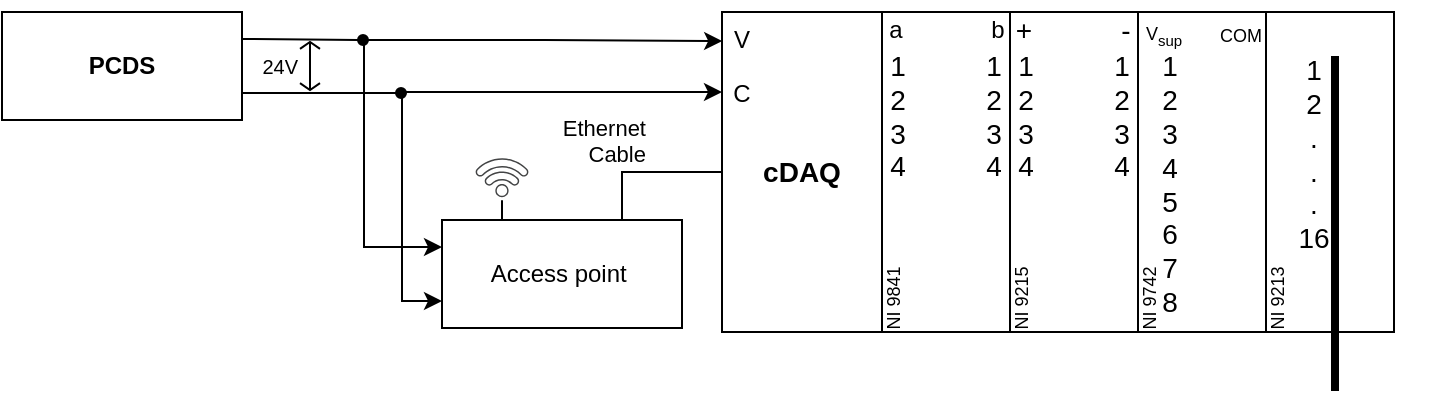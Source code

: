<mxfile version="20.6.2" type="github">
  <diagram id="OHAgsnlhURnVh-o_5aFd" name="Page-1">
    <mxGraphModel dx="487" dy="237" grid="1" gridSize="10" guides="1" tooltips="1" connect="1" arrows="1" fold="1" page="1" pageScale="1" pageWidth="1169" pageHeight="827" math="0" shadow="0">
      <root>
        <mxCell id="0" />
        <mxCell id="1" parent="0" />
        <mxCell id="W_sDVHE6St3SvDxYg9yA-47" style="edgeStyle=none;rounded=0;orthogonalLoop=1;jettySize=auto;html=1;exitX=1;exitY=0.25;exitDx=0;exitDy=0;entryX=0;entryY=0.5;entryDx=0;entryDy=0;strokeColor=#000000;endArrow=none;endFill=0;" edge="1" parent="1" source="W_sDVHE6St3SvDxYg9yA-23" target="W_sDVHE6St3SvDxYg9yA-34">
          <mxGeometry relative="1" as="geometry" />
        </mxCell>
        <mxCell id="W_sDVHE6St3SvDxYg9yA-23" value="&lt;b&gt;PCDS&lt;/b&gt;" style="rounded=0;whiteSpace=wrap;html=1;" vertex="1" parent="1">
          <mxGeometry x="160" y="296" width="120" height="54" as="geometry" />
        </mxCell>
        <mxCell id="W_sDVHE6St3SvDxYg9yA-24" style="edgeStyle=orthogonalEdgeStyle;rounded=0;orthogonalLoop=1;jettySize=auto;html=1;exitX=0;exitY=0.25;exitDx=0;exitDy=0;endArrow=none;endFill=0;startArrow=classic;startFill=1;" edge="1" parent="1" source="W_sDVHE6St3SvDxYg9yA-25">
          <mxGeometry relative="1" as="geometry">
            <mxPoint x="360" y="336" as="targetPoint" />
            <mxPoint x="380" y="395" as="sourcePoint" />
          </mxGeometry>
        </mxCell>
        <mxCell id="W_sDVHE6St3SvDxYg9yA-60" value="Ethernet&lt;br&gt;Cable" style="edgeStyle=elbowEdgeStyle;rounded=0;orthogonalLoop=1;jettySize=auto;html=1;exitX=0;exitY=0.5;exitDx=0;exitDy=0;entryX=0.75;entryY=0;entryDx=0;entryDy=0;endArrow=none;endFill=0;labelPosition=left;verticalLabelPosition=top;align=right;verticalAlign=bottom;" edge="1" parent="1" source="W_sDVHE6St3SvDxYg9yA-25" target="W_sDVHE6St3SvDxYg9yA-40">
          <mxGeometry relative="1" as="geometry">
            <Array as="points">
              <mxPoint x="470" y="390" />
            </Array>
          </mxGeometry>
        </mxCell>
        <mxCell id="W_sDVHE6St3SvDxYg9yA-33" value="" style="edgeStyle=elbowEdgeStyle;rounded=0;orthogonalLoop=1;jettySize=auto;html=1;exitX=1;exitY=0.75;exitDx=0;exitDy=0;endArrow=none;endFill=1;entryX=0;entryY=0.5;entryDx=0;entryDy=0;" edge="1" parent="1" target="W_sDVHE6St3SvDxYg9yA-35" source="W_sDVHE6St3SvDxYg9yA-23">
          <mxGeometry relative="1" as="geometry">
            <mxPoint x="356.257" y="335.937" as="targetPoint" />
            <mxPoint x="310" y="336.0" as="sourcePoint" />
            <Array as="points" />
          </mxGeometry>
        </mxCell>
        <mxCell id="W_sDVHE6St3SvDxYg9yA-56" style="edgeStyle=orthogonalEdgeStyle;rounded=0;orthogonalLoop=1;jettySize=auto;html=1;exitX=1;exitY=0.5;exitDx=0;exitDy=0;entryX=0.001;entryY=0.091;entryDx=0;entryDy=0;entryPerimeter=0;" edge="1" parent="1" source="W_sDVHE6St3SvDxYg9yA-34" target="W_sDVHE6St3SvDxYg9yA-25">
          <mxGeometry relative="1" as="geometry" />
        </mxCell>
        <mxCell id="W_sDVHE6St3SvDxYg9yA-34" value="" style="ellipse;whiteSpace=wrap;html=1;fillColor=#000000;aspect=fixed;" vertex="1" parent="1">
          <mxGeometry x="338" y="307.5" width="5" height="5" as="geometry" />
        </mxCell>
        <mxCell id="W_sDVHE6St3SvDxYg9yA-35" value="" style="ellipse;whiteSpace=wrap;html=1;fillColor=#000000;aspect=fixed;" vertex="1" parent="1">
          <mxGeometry x="357" y="334" width="5" height="5" as="geometry" />
        </mxCell>
        <mxCell id="W_sDVHE6St3SvDxYg9yA-18" value="24V" style="labelPosition=left;align=right;shape=mxgraph.electrical.signal_sources.voltage;shadow=0;dashed=0;strokeWidth=1;fontSize=10;html=1;direction=west;flipV=0;flipH=1;verticalLabelPosition=middle;verticalAlign=middle;" vertex="1" parent="1">
          <mxGeometry x="309" y="311" width="10" height="24" as="geometry" />
        </mxCell>
        <mxCell id="W_sDVHE6St3SvDxYg9yA-42" style="edgeStyle=orthogonalEdgeStyle;rounded=0;orthogonalLoop=1;jettySize=auto;html=1;exitX=1;exitY=0.5;exitDx=0;exitDy=0;entryX=0;entryY=0.25;entryDx=0;entryDy=0;" edge="1" parent="1" source="W_sDVHE6St3SvDxYg9yA-34" target="W_sDVHE6St3SvDxYg9yA-40">
          <mxGeometry relative="1" as="geometry">
            <Array as="points">
              <mxPoint x="341" y="310" />
              <mxPoint x="341" y="414" />
            </Array>
          </mxGeometry>
        </mxCell>
        <mxCell id="W_sDVHE6St3SvDxYg9yA-43" style="edgeStyle=orthogonalEdgeStyle;rounded=0;orthogonalLoop=1;jettySize=auto;html=1;exitX=1;exitY=0.5;exitDx=0;exitDy=0;entryX=0;entryY=0.75;entryDx=0;entryDy=0;" edge="1" parent="1" source="W_sDVHE6St3SvDxYg9yA-35" target="W_sDVHE6St3SvDxYg9yA-40">
          <mxGeometry relative="1" as="geometry">
            <Array as="points">
              <mxPoint x="360" y="337" />
              <mxPoint x="360" y="441" />
            </Array>
          </mxGeometry>
        </mxCell>
        <mxCell id="W_sDVHE6St3SvDxYg9yA-58" style="edgeStyle=none;rounded=0;orthogonalLoop=1;jettySize=auto;html=1;exitX=0.25;exitY=0;exitDx=0;exitDy=0;endArrow=none;endFill=0;" edge="1" parent="1" source="W_sDVHE6St3SvDxYg9yA-40" target="W_sDVHE6St3SvDxYg9yA-45">
          <mxGeometry relative="1" as="geometry" />
        </mxCell>
        <mxCell id="W_sDVHE6St3SvDxYg9yA-40" value="Access point&amp;nbsp;" style="rounded=0;whiteSpace=wrap;html=1;" vertex="1" parent="1">
          <mxGeometry x="380" y="400" width="120" height="54" as="geometry" />
        </mxCell>
        <mxCell id="W_sDVHE6St3SvDxYg9yA-45" value="" style="sketch=0;pointerEvents=1;shadow=0;dashed=0;html=1;strokeColor=none;fillColor=#434445;aspect=fixed;labelPosition=center;verticalLabelPosition=bottom;verticalAlign=top;align=center;outlineConnect=0;shape=mxgraph.vvd.wi_fi;rotation=315;points=[[0.5,1,0,0,2]];" vertex="1" parent="1">
          <mxGeometry x="400" y="366" width="20" height="20" as="geometry" />
        </mxCell>
        <mxCell id="W_sDVHE6St3SvDxYg9yA-57" style="edgeStyle=none;rounded=0;orthogonalLoop=1;jettySize=auto;html=1;exitX=0.25;exitY=0;exitDx=0;exitDy=0;" edge="1" parent="1" source="W_sDVHE6St3SvDxYg9yA-40" target="W_sDVHE6St3SvDxYg9yA-40">
          <mxGeometry relative="1" as="geometry" />
        </mxCell>
        <mxCell id="W_sDVHE6St3SvDxYg9yA-63" value="" style="group" vertex="1" connectable="0" parent="1">
          <mxGeometry x="500" y="295" width="100" height="161" as="geometry" />
        </mxCell>
        <mxCell id="W_sDVHE6St3SvDxYg9yA-25" value="&lt;span style=&quot;font-size: 14px;&quot;&gt;&lt;b&gt;cDAQ&lt;/b&gt;&lt;/span&gt;" style="rounded=0;whiteSpace=wrap;html=1;labelPosition=center;verticalLabelPosition=middle;align=center;verticalAlign=middle;" vertex="1" parent="W_sDVHE6St3SvDxYg9yA-63">
          <mxGeometry x="20" y="1" width="80" height="160" as="geometry" />
        </mxCell>
        <mxCell id="W_sDVHE6St3SvDxYg9yA-61" value="V" style="text;html=1;strokeColor=none;fillColor=none;align=center;verticalAlign=middle;whiteSpace=wrap;rounded=0;" vertex="1" parent="W_sDVHE6St3SvDxYg9yA-63">
          <mxGeometry width="60" height="30" as="geometry" />
        </mxCell>
        <mxCell id="W_sDVHE6St3SvDxYg9yA-62" value="C" style="text;html=1;strokeColor=none;fillColor=none;align=center;verticalAlign=middle;whiteSpace=wrap;rounded=0;" vertex="1" parent="W_sDVHE6St3SvDxYg9yA-63">
          <mxGeometry y="27" width="60" height="30" as="geometry" />
        </mxCell>
        <mxCell id="W_sDVHE6St3SvDxYg9yA-157" value="" style="group" vertex="1" connectable="0" parent="1">
          <mxGeometry x="584" y="290" width="291" height="195" as="geometry" />
        </mxCell>
        <mxCell id="W_sDVHE6St3SvDxYg9yA-132" value="" style="group" vertex="1" connectable="0" parent="W_sDVHE6St3SvDxYg9yA-157">
          <mxGeometry x="64" width="99" height="166" as="geometry" />
        </mxCell>
        <mxCell id="W_sDVHE6St3SvDxYg9yA-133" value="" style="group" vertex="1" connectable="0" parent="W_sDVHE6St3SvDxYg9yA-132">
          <mxGeometry width="99" height="166" as="geometry" />
        </mxCell>
        <mxCell id="W_sDVHE6St3SvDxYg9yA-134" value="" style="group" vertex="1" connectable="0" parent="W_sDVHE6St3SvDxYg9yA-133">
          <mxGeometry y="5" width="99" height="161" as="geometry" />
        </mxCell>
        <mxCell id="W_sDVHE6St3SvDxYg9yA-135" value="" style="rounded=0;whiteSpace=wrap;html=1;labelPosition=center;verticalLabelPosition=middle;align=center;verticalAlign=middle;fillColor=none;" vertex="1" parent="W_sDVHE6St3SvDxYg9yA-134">
          <mxGeometry x="16" y="1" width="64" height="160" as="geometry" />
        </mxCell>
        <mxCell id="W_sDVHE6St3SvDxYg9yA-136" value="" style="group" vertex="1" connectable="0" parent="W_sDVHE6St3SvDxYg9yA-134">
          <mxGeometry x="-1" y="-5" width="98" height="75" as="geometry" />
        </mxCell>
        <mxCell id="W_sDVHE6St3SvDxYg9yA-137" value="&lt;font style=&quot;&quot;&gt;&lt;span style=&quot;font-size: 14px;&quot;&gt;1&lt;/span&gt;&lt;br&gt;&lt;span style=&quot;font-size: 14px;&quot;&gt;2&lt;/span&gt;&lt;br&gt;&lt;span style=&quot;font-size: 14px;&quot;&gt;3&lt;/span&gt;&lt;br&gt;&lt;div style=&quot;text-align: left;&quot;&gt;&lt;span style=&quot;font-size: 14px;&quot;&gt;4&lt;/span&gt;&lt;/div&gt;&lt;/font&gt;" style="text;html=1;strokeColor=none;fillColor=none;align=center;verticalAlign=middle;whiteSpace=wrap;rounded=0;" vertex="1" parent="W_sDVHE6St3SvDxYg9yA-136">
          <mxGeometry x="1" y="43" width="48" height="30" as="geometry" />
        </mxCell>
        <mxCell id="W_sDVHE6St3SvDxYg9yA-138" value="&lt;font style=&quot;font-size: 14px;&quot;&gt;+&lt;/font&gt;" style="text;html=1;strokeColor=none;fillColor=none;align=center;verticalAlign=middle;whiteSpace=wrap;rounded=0;" vertex="1" parent="W_sDVHE6St3SvDxYg9yA-136">
          <mxGeometry width="48" height="30" as="geometry" />
        </mxCell>
        <mxCell id="W_sDVHE6St3SvDxYg9yA-139" value="&lt;font style=&quot;font-size: 14px;&quot;&gt;1&lt;br&gt;2&lt;br&gt;3&lt;br&gt;4&lt;/font&gt;" style="text;html=1;strokeColor=none;fillColor=none;align=center;verticalAlign=middle;whiteSpace=wrap;rounded=0;" vertex="1" parent="W_sDVHE6St3SvDxYg9yA-136">
          <mxGeometry x="49" y="43" width="48" height="30" as="geometry" />
        </mxCell>
        <mxCell id="W_sDVHE6St3SvDxYg9yA-140" style="edgeStyle=elbowEdgeStyle;rounded=0;orthogonalLoop=1;jettySize=auto;html=1;exitX=0.75;exitY=0;exitDx=0;exitDy=0;fontSize=14;fontColor=none;endArrow=none;endFill=0;" edge="1" parent="W_sDVHE6St3SvDxYg9yA-136" source="W_sDVHE6St3SvDxYg9yA-137" target="W_sDVHE6St3SvDxYg9yA-137">
          <mxGeometry relative="1" as="geometry" />
        </mxCell>
        <mxCell id="W_sDVHE6St3SvDxYg9yA-141" value="&lt;font style=&quot;font-size: 9px;&quot;&gt;NI 9215&lt;/font&gt;" style="text;html=1;strokeColor=none;fillColor=none;align=center;verticalAlign=top;whiteSpace=wrap;rounded=0;fontSize=12;fontColor=none;rotation=270;flipV=1;flipH=1;direction=west;horizontal=1;textDirection=ltr;" vertex="1" parent="W_sDVHE6St3SvDxYg9yA-134">
          <mxGeometry x="-8" y="129" width="60" height="30" as="geometry" />
        </mxCell>
        <mxCell id="W_sDVHE6St3SvDxYg9yA-142" value="&lt;font style=&quot;font-size: 14px;&quot;&gt;-&lt;/font&gt;" style="text;html=1;strokeColor=none;fillColor=none;align=center;verticalAlign=middle;whiteSpace=wrap;rounded=0;" vertex="1" parent="W_sDVHE6St3SvDxYg9yA-133">
          <mxGeometry x="50" width="48" height="30" as="geometry" />
        </mxCell>
        <mxCell id="W_sDVHE6St3SvDxYg9yA-143" value="" style="group" vertex="1" connectable="0" parent="W_sDVHE6St3SvDxYg9yA-157">
          <mxGeometry x="192" width="99" height="195" as="geometry" />
        </mxCell>
        <mxCell id="W_sDVHE6St3SvDxYg9yA-144" value="" style="group" vertex="1" connectable="0" parent="W_sDVHE6St3SvDxYg9yA-143">
          <mxGeometry width="99" height="195" as="geometry" />
        </mxCell>
        <mxCell id="W_sDVHE6St3SvDxYg9yA-145" value="" style="group" vertex="1" connectable="0" parent="W_sDVHE6St3SvDxYg9yA-144">
          <mxGeometry y="5" width="99" height="190" as="geometry" />
        </mxCell>
        <mxCell id="W_sDVHE6St3SvDxYg9yA-152" value="&lt;font style=&quot;font-size: 9px;&quot;&gt;NI 9213&lt;/font&gt;" style="text;html=1;strokeColor=none;fillColor=none;align=center;verticalAlign=top;whiteSpace=wrap;rounded=0;fontSize=12;fontColor=none;rotation=270;flipV=1;flipH=1;direction=west;horizontal=1;textDirection=ltr;" vertex="1" parent="W_sDVHE6St3SvDxYg9yA-145">
          <mxGeometry x="-8" y="129" width="60" height="30" as="geometry" />
        </mxCell>
        <mxCell id="W_sDVHE6St3SvDxYg9yA-154" value="&lt;font style=&quot;font-size: 14px;&quot;&gt;1&lt;br&gt;2&lt;br&gt;.&lt;br&gt;.&lt;br&gt;.&lt;br&gt;16&lt;br&gt;&lt;/font&gt;" style="text;html=1;strokeColor=none;fillColor=none;align=center;verticalAlign=middle;whiteSpace=wrap;rounded=0;" vertex="1" parent="W_sDVHE6St3SvDxYg9yA-145">
          <mxGeometry x="16" y="56.5" width="48" height="30" as="geometry" />
        </mxCell>
        <mxCell id="W_sDVHE6St3SvDxYg9yA-156" value="" style="group" vertex="1" connectable="0" parent="W_sDVHE6St3SvDxYg9yA-145">
          <mxGeometry x="16" y="1" width="64" height="189" as="geometry" />
        </mxCell>
        <mxCell id="W_sDVHE6St3SvDxYg9yA-146" value="" style="rounded=0;whiteSpace=wrap;html=1;labelPosition=center;verticalLabelPosition=middle;align=center;verticalAlign=middle;fillColor=none;" vertex="1" parent="W_sDVHE6St3SvDxYg9yA-156">
          <mxGeometry width="64" height="160" as="geometry" />
        </mxCell>
        <mxCell id="W_sDVHE6St3SvDxYg9yA-155" value="" style="rounded=0;whiteSpace=wrap;html=1;fontSize=14;fontColor=none;fillColor=#000000;gradientColor=none;" vertex="1" parent="W_sDVHE6St3SvDxYg9yA-156">
          <mxGeometry x="33" y="22.5" width="3" height="166.5" as="geometry" />
        </mxCell>
        <mxCell id="W_sDVHE6St3SvDxYg9yA-102" value="" style="group" vertex="1" connectable="0" parent="W_sDVHE6St3SvDxYg9yA-157">
          <mxGeometry width="99" height="166" as="geometry" />
        </mxCell>
        <mxCell id="W_sDVHE6St3SvDxYg9yA-130" value="" style="group" vertex="1" connectable="0" parent="W_sDVHE6St3SvDxYg9yA-102">
          <mxGeometry width="99" height="166" as="geometry" />
        </mxCell>
        <mxCell id="W_sDVHE6St3SvDxYg9yA-103" value="" style="group" vertex="1" connectable="0" parent="W_sDVHE6St3SvDxYg9yA-130">
          <mxGeometry y="5" width="99" height="161" as="geometry" />
        </mxCell>
        <mxCell id="W_sDVHE6St3SvDxYg9yA-104" value="" style="rounded=0;whiteSpace=wrap;html=1;labelPosition=center;verticalLabelPosition=middle;align=center;verticalAlign=middle;fillColor=none;" vertex="1" parent="W_sDVHE6St3SvDxYg9yA-103">
          <mxGeometry x="16" y="1" width="64" height="160" as="geometry" />
        </mxCell>
        <mxCell id="W_sDVHE6St3SvDxYg9yA-105" value="" style="group" vertex="1" connectable="0" parent="W_sDVHE6St3SvDxYg9yA-103">
          <mxGeometry x="-1" y="-5" width="98" height="75" as="geometry" />
        </mxCell>
        <mxCell id="W_sDVHE6St3SvDxYg9yA-106" value="&lt;font style=&quot;&quot;&gt;&lt;span style=&quot;font-size: 14px;&quot;&gt;1&lt;/span&gt;&lt;br&gt;&lt;span style=&quot;font-size: 14px;&quot;&gt;2&lt;/span&gt;&lt;br&gt;&lt;span style=&quot;font-size: 14px;&quot;&gt;3&lt;/span&gt;&lt;br&gt;&lt;div style=&quot;text-align: left;&quot;&gt;&lt;span style=&quot;font-size: 14px;&quot;&gt;4&lt;/span&gt;&lt;/div&gt;&lt;/font&gt;" style="text;html=1;strokeColor=none;fillColor=none;align=center;verticalAlign=middle;whiteSpace=wrap;rounded=0;" vertex="1" parent="W_sDVHE6St3SvDxYg9yA-105">
          <mxGeometry x="1" y="43" width="48" height="30" as="geometry" />
        </mxCell>
        <mxCell id="W_sDVHE6St3SvDxYg9yA-107" value="a" style="text;html=1;strokeColor=none;fillColor=none;align=center;verticalAlign=middle;whiteSpace=wrap;rounded=0;" vertex="1" parent="W_sDVHE6St3SvDxYg9yA-105">
          <mxGeometry width="48" height="30" as="geometry" />
        </mxCell>
        <mxCell id="W_sDVHE6St3SvDxYg9yA-108" value="&lt;font style=&quot;font-size: 14px;&quot;&gt;1&lt;br&gt;2&lt;br&gt;3&lt;br&gt;4&lt;/font&gt;" style="text;html=1;strokeColor=none;fillColor=none;align=center;verticalAlign=middle;whiteSpace=wrap;rounded=0;" vertex="1" parent="W_sDVHE6St3SvDxYg9yA-105">
          <mxGeometry x="49" y="43" width="48" height="30" as="geometry" />
        </mxCell>
        <mxCell id="W_sDVHE6St3SvDxYg9yA-109" style="edgeStyle=elbowEdgeStyle;rounded=0;orthogonalLoop=1;jettySize=auto;html=1;exitX=0.75;exitY=0;exitDx=0;exitDy=0;fontSize=14;fontColor=none;endArrow=none;endFill=0;" edge="1" parent="W_sDVHE6St3SvDxYg9yA-105" source="W_sDVHE6St3SvDxYg9yA-106" target="W_sDVHE6St3SvDxYg9yA-106">
          <mxGeometry relative="1" as="geometry" />
        </mxCell>
        <mxCell id="W_sDVHE6St3SvDxYg9yA-110" value="&lt;font style=&quot;font-size: 9px;&quot;&gt;NI 9841&lt;/font&gt;" style="text;html=1;strokeColor=none;fillColor=none;align=center;verticalAlign=top;whiteSpace=wrap;rounded=0;fontSize=12;fontColor=none;rotation=270;flipV=1;flipH=1;direction=west;horizontal=1;textDirection=ltr;" vertex="1" parent="W_sDVHE6St3SvDxYg9yA-103">
          <mxGeometry x="-8" y="129" width="60" height="30" as="geometry" />
        </mxCell>
        <mxCell id="W_sDVHE6St3SvDxYg9yA-111" value="b" style="text;html=1;strokeColor=none;fillColor=none;align=center;verticalAlign=middle;whiteSpace=wrap;rounded=0;" vertex="1" parent="W_sDVHE6St3SvDxYg9yA-130">
          <mxGeometry x="50" width="48" height="30" as="geometry" />
        </mxCell>
        <mxCell id="W_sDVHE6St3SvDxYg9yA-129" value="" style="group" vertex="1" connectable="0" parent="W_sDVHE6St3SvDxYg9yA-157">
          <mxGeometry x="128" y="2" width="103" height="164" as="geometry" />
        </mxCell>
        <mxCell id="W_sDVHE6St3SvDxYg9yA-79" value="" style="group" vertex="1" connectable="0" parent="W_sDVHE6St3SvDxYg9yA-129">
          <mxGeometry y="3" width="80" height="161" as="geometry" />
        </mxCell>
        <mxCell id="W_sDVHE6St3SvDxYg9yA-80" value="" style="rounded=0;whiteSpace=wrap;html=1;labelPosition=center;verticalLabelPosition=middle;align=center;verticalAlign=middle;fillColor=none;" vertex="1" parent="W_sDVHE6St3SvDxYg9yA-79">
          <mxGeometry x="16" y="1" width="64" height="160" as="geometry" />
        </mxCell>
        <mxCell id="W_sDVHE6St3SvDxYg9yA-81" value="&lt;div style=&quot;text-align: center; font-size: 9px;&quot;&gt;&lt;span style=&quot;background-color: initial;&quot;&gt;V&lt;/span&gt;&lt;sub style=&quot;background-color: initial;&quot;&gt;sup&lt;/sub&gt;&lt;/div&gt;" style="text;html=1;strokeColor=none;fillColor=none;align=left;verticalAlign=middle;whiteSpace=wrap;rounded=0;" vertex="1" parent="W_sDVHE6St3SvDxYg9yA-79">
          <mxGeometry x="18" y="-2" width="48" height="30" as="geometry" />
        </mxCell>
        <mxCell id="W_sDVHE6St3SvDxYg9yA-83" value="&lt;font style=&quot;font-size: 14px;&quot;&gt;1&lt;br&gt;2&lt;br&gt;3&lt;br&gt;4&lt;br&gt;5&lt;br&gt;6&lt;br&gt;7&lt;br&gt;8&lt;br&gt;&lt;/font&gt;" style="text;html=1;strokeColor=none;fillColor=none;align=center;verticalAlign=middle;whiteSpace=wrap;rounded=0;" vertex="1" parent="W_sDVHE6St3SvDxYg9yA-79">
          <mxGeometry x="8" y="72" width="48" height="30" as="geometry" />
        </mxCell>
        <mxCell id="W_sDVHE6St3SvDxYg9yA-84" style="edgeStyle=elbowEdgeStyle;rounded=0;orthogonalLoop=1;jettySize=auto;html=1;exitX=0.75;exitY=0;exitDx=0;exitDy=0;fontSize=14;fontColor=none;endArrow=none;endFill=0;" edge="1" parent="W_sDVHE6St3SvDxYg9yA-79" source="W_sDVHE6St3SvDxYg9yA-83" target="W_sDVHE6St3SvDxYg9yA-83">
          <mxGeometry relative="1" as="geometry" />
        </mxCell>
        <mxCell id="W_sDVHE6St3SvDxYg9yA-97" value="&lt;font style=&quot;font-size: 9px;&quot;&gt;NI 9742&lt;/font&gt;" style="text;html=1;strokeColor=none;fillColor=none;align=center;verticalAlign=top;whiteSpace=wrap;rounded=0;fontSize=12;fontColor=none;rotation=270;flipV=1;flipH=1;direction=west;horizontal=1;textDirection=ltr;" vertex="1" parent="W_sDVHE6St3SvDxYg9yA-79">
          <mxGeometry x="-8" y="129" width="60" height="30" as="geometry" />
        </mxCell>
        <mxCell id="W_sDVHE6St3SvDxYg9yA-122" value="&lt;div style=&quot;text-align: center;&quot;&gt;&lt;font style=&quot;font-size: 9px;&quot;&gt;COM&lt;/font&gt;&lt;/div&gt;" style="text;html=1;strokeColor=none;fillColor=none;align=left;verticalAlign=middle;whiteSpace=wrap;rounded=0;" vertex="1" parent="W_sDVHE6St3SvDxYg9yA-129">
          <mxGeometry x="55" width="48" height="30" as="geometry" />
        </mxCell>
      </root>
    </mxGraphModel>
  </diagram>
</mxfile>
